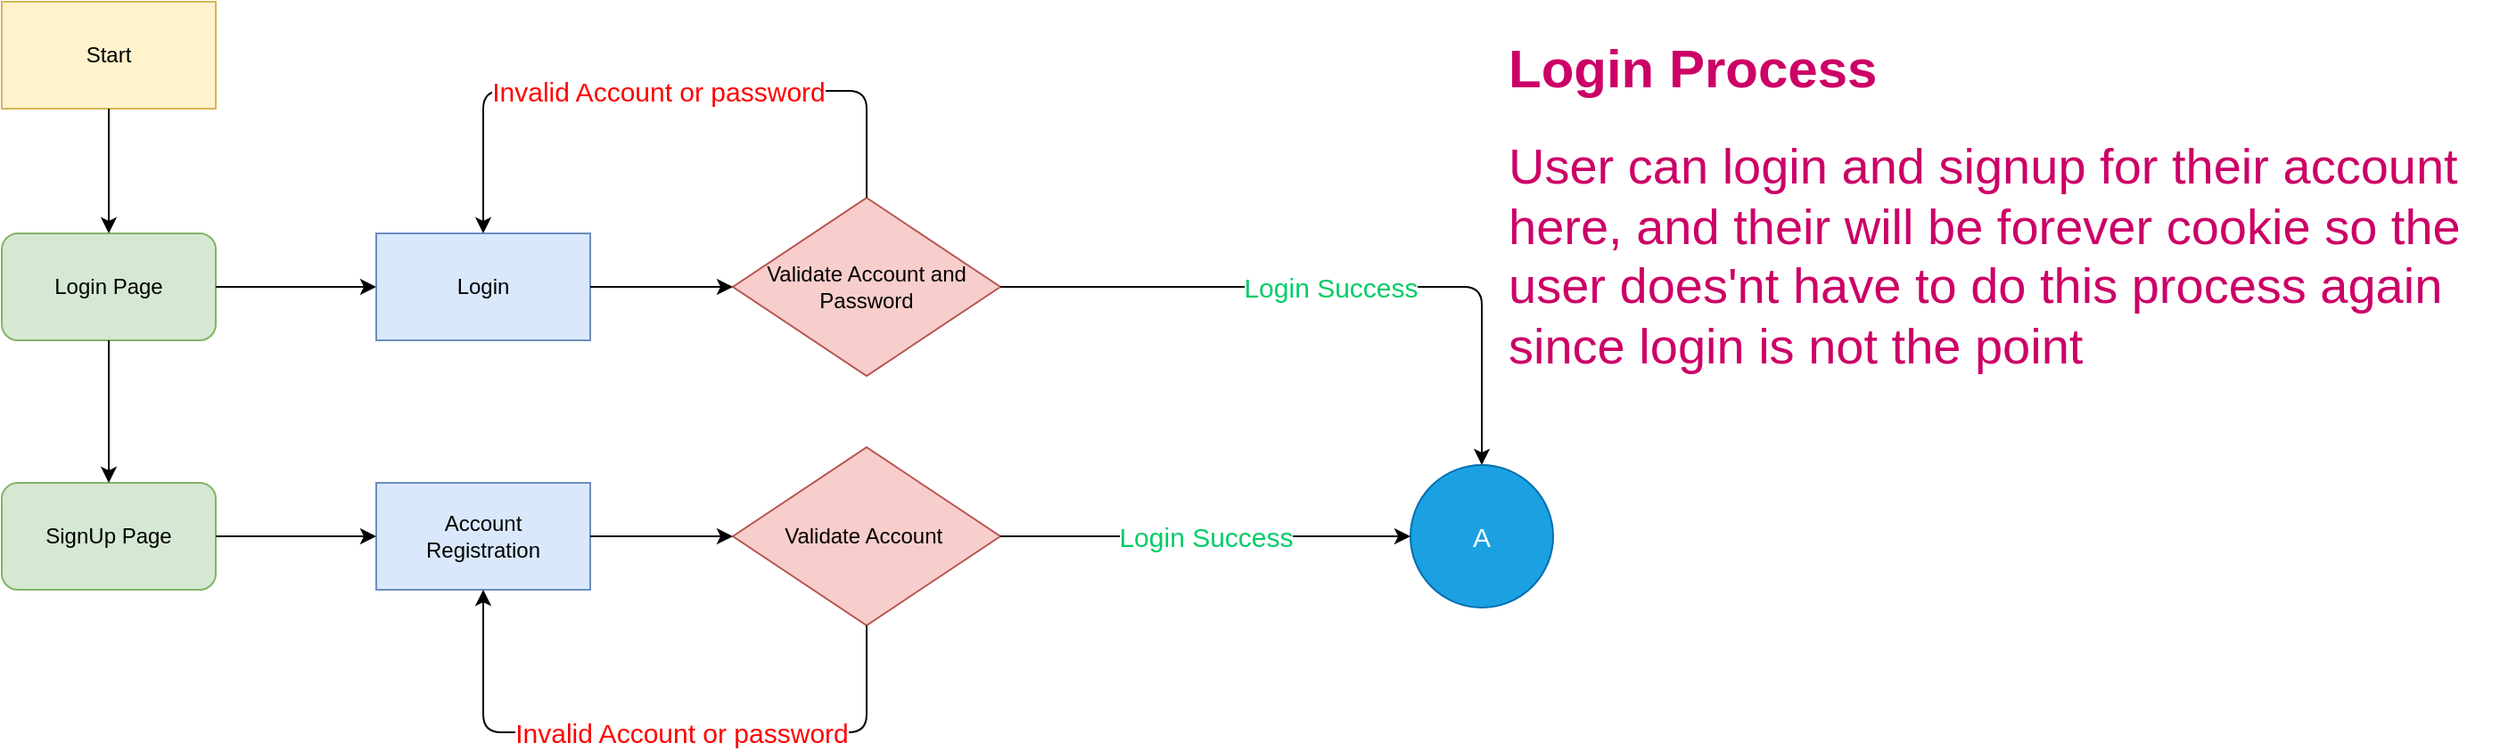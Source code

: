 <mxfile version="15.1.0" type="device"><diagram id="aDheYmZ6SMD9r8_CD7PI" name="Page-1"><mxGraphModel dx="946" dy="528" grid="1" gridSize="10" guides="1" tooltips="1" connect="1" arrows="1" fold="1" page="1" pageScale="1" pageWidth="827" pageHeight="1169" math="0" shadow="0"><root><mxCell id="0"/><mxCell id="1" parent="0"/><mxCell id="r4RRxmPRe3jXRB2N0iQs-2" value="Login Page" style="rounded=1;whiteSpace=wrap;html=1;fillColor=#d5e8d4;strokeColor=#82b366;" vertex="1" parent="1"><mxGeometry x="60" y="150" width="120" height="60" as="geometry"/></mxCell><mxCell id="r4RRxmPRe3jXRB2N0iQs-3" value="" style="endArrow=classic;html=1;exitX=1;exitY=0.5;exitDx=0;exitDy=0;" edge="1" parent="1" source="r4RRxmPRe3jXRB2N0iQs-2"><mxGeometry width="50" height="50" relative="1" as="geometry"><mxPoint x="420" y="310" as="sourcePoint"/><mxPoint x="270.0" y="180" as="targetPoint"/><Array as="points"><mxPoint x="230" y="180"/></Array></mxGeometry></mxCell><mxCell id="r4RRxmPRe3jXRB2N0iQs-4" value="SignUp Page" style="rounded=1;whiteSpace=wrap;html=1;fillColor=#d5e8d4;strokeColor=#82b366;" vertex="1" parent="1"><mxGeometry x="60" y="290" width="120" height="60" as="geometry"/></mxCell><mxCell id="r4RRxmPRe3jXRB2N0iQs-5" value="" style="endArrow=classic;html=1;exitX=0.5;exitY=1;exitDx=0;exitDy=0;entryX=0.5;entryY=0;entryDx=0;entryDy=0;" edge="1" parent="1" source="r4RRxmPRe3jXRB2N0iQs-2" target="r4RRxmPRe3jXRB2N0iQs-4"><mxGeometry width="50" height="50" relative="1" as="geometry"><mxPoint x="420" y="310" as="sourcePoint"/><mxPoint x="470" y="260" as="targetPoint"/></mxGeometry></mxCell><mxCell id="r4RRxmPRe3jXRB2N0iQs-6" value="Account &lt;br&gt;Registration" style="rounded=0;whiteSpace=wrap;html=1;fillColor=#dae8fc;strokeColor=#6c8ebf;" vertex="1" parent="1"><mxGeometry x="270" y="290" width="120" height="60" as="geometry"/></mxCell><mxCell id="r4RRxmPRe3jXRB2N0iQs-7" value="" style="endArrow=classic;html=1;exitX=1;exitY=0.5;exitDx=0;exitDy=0;entryX=0;entryY=0.5;entryDx=0;entryDy=0;" edge="1" parent="1" source="r4RRxmPRe3jXRB2N0iQs-4" target="r4RRxmPRe3jXRB2N0iQs-6"><mxGeometry width="50" height="50" relative="1" as="geometry"><mxPoint x="420" y="310" as="sourcePoint"/><mxPoint x="470" y="260" as="targetPoint"/></mxGeometry></mxCell><mxCell id="r4RRxmPRe3jXRB2N0iQs-8" value="Login" style="rounded=0;whiteSpace=wrap;html=1;fillColor=#dae8fc;strokeColor=#6c8ebf;" vertex="1" parent="1"><mxGeometry x="270" y="150" width="120" height="60" as="geometry"/></mxCell><mxCell id="r4RRxmPRe3jXRB2N0iQs-9" value="Validate Account and Password" style="rhombus;whiteSpace=wrap;html=1;fillColor=#f8cecc;strokeColor=#b85450;" vertex="1" parent="1"><mxGeometry x="470" y="130" width="150" height="100" as="geometry"/></mxCell><mxCell id="r4RRxmPRe3jXRB2N0iQs-10" value="" style="endArrow=classic;html=1;exitX=1;exitY=0.5;exitDx=0;exitDy=0;" edge="1" parent="1" source="r4RRxmPRe3jXRB2N0iQs-8"><mxGeometry width="50" height="50" relative="1" as="geometry"><mxPoint x="190" y="190" as="sourcePoint"/><mxPoint x="470.0" y="180" as="targetPoint"/><Array as="points"><mxPoint x="470" y="180"/></Array></mxGeometry></mxCell><mxCell id="r4RRxmPRe3jXRB2N0iQs-11" value="" style="endArrow=classic;html=1;exitX=0.5;exitY=0;exitDx=0;exitDy=0;entryX=0.5;entryY=0;entryDx=0;entryDy=0;" edge="1" parent="1" source="r4RRxmPRe3jXRB2N0iQs-9" target="r4RRxmPRe3jXRB2N0iQs-8"><mxGeometry relative="1" as="geometry"><mxPoint x="390" y="310" as="sourcePoint"/><mxPoint x="540" y="50" as="targetPoint"/><Array as="points"><mxPoint x="545" y="70"/><mxPoint x="330" y="70"/></Array></mxGeometry></mxCell><mxCell id="r4RRxmPRe3jXRB2N0iQs-12" value="&lt;font color=&quot;#ff0000&quot; style=&quot;font-size: 15px;&quot;&gt;Invalid Account or password&lt;/font&gt;" style="edgeLabel;resizable=0;html=1;align=center;verticalAlign=middle;fontSize=15;" connectable="0" vertex="1" parent="r4RRxmPRe3jXRB2N0iQs-11"><mxGeometry relative="1" as="geometry"/></mxCell><mxCell id="r4RRxmPRe3jXRB2N0iQs-13" value="Start" style="rounded=0;whiteSpace=wrap;html=1;fillColor=#fff2cc;strokeColor=#d6b656;" vertex="1" parent="1"><mxGeometry x="60" y="20" width="120" height="60" as="geometry"/></mxCell><mxCell id="r4RRxmPRe3jXRB2N0iQs-14" value="" style="endArrow=classic;html=1;exitX=0.5;exitY=1;exitDx=0;exitDy=0;entryX=0.5;entryY=0;entryDx=0;entryDy=0;" edge="1" parent="1" source="r4RRxmPRe3jXRB2N0iQs-13" target="r4RRxmPRe3jXRB2N0iQs-2"><mxGeometry width="50" height="50" relative="1" as="geometry"><mxPoint x="420" y="340" as="sourcePoint"/><mxPoint x="470" y="290" as="targetPoint"/></mxGeometry></mxCell><mxCell id="r4RRxmPRe3jXRB2N0iQs-15" value="Validate Account&amp;nbsp;" style="rhombus;whiteSpace=wrap;html=1;fillColor=#f8cecc;strokeColor=#b85450;" vertex="1" parent="1"><mxGeometry x="470" y="270" width="150" height="100" as="geometry"/></mxCell><mxCell id="r4RRxmPRe3jXRB2N0iQs-16" value="" style="endArrow=classic;html=1;entryX=0;entryY=0.5;entryDx=0;entryDy=0;exitX=1;exitY=0.5;exitDx=0;exitDy=0;" edge="1" parent="1" source="r4RRxmPRe3jXRB2N0iQs-6" target="r4RRxmPRe3jXRB2N0iQs-15"><mxGeometry width="50" height="50" relative="1" as="geometry"><mxPoint x="420" y="340" as="sourcePoint"/><mxPoint x="470" y="290" as="targetPoint"/></mxGeometry></mxCell><mxCell id="r4RRxmPRe3jXRB2N0iQs-17" value="" style="endArrow=classic;html=1;exitX=0.5;exitY=1;exitDx=0;exitDy=0;entryX=0.5;entryY=1;entryDx=0;entryDy=0;" edge="1" parent="1" source="r4RRxmPRe3jXRB2N0iQs-15" target="r4RRxmPRe3jXRB2N0iQs-6"><mxGeometry relative="1" as="geometry"><mxPoint x="555" y="140" as="sourcePoint"/><mxPoint x="340" y="160" as="targetPoint"/><Array as="points"><mxPoint x="545" y="430"/><mxPoint x="330" y="430"/></Array></mxGeometry></mxCell><mxCell id="r4RRxmPRe3jXRB2N0iQs-18" value="&lt;font color=&quot;#ff0000&quot; style=&quot;font-size: 15px;&quot;&gt;Invalid Account or password&lt;/font&gt;" style="edgeLabel;resizable=0;html=1;align=center;verticalAlign=middle;fontSize=15;" connectable="0" vertex="1" parent="r4RRxmPRe3jXRB2N0iQs-17"><mxGeometry relative="1" as="geometry"><mxPoint x="13" as="offset"/></mxGeometry></mxCell><mxCell id="r4RRxmPRe3jXRB2N0iQs-19" value="" style="endArrow=classic;html=1;exitX=1;exitY=0.5;exitDx=0;exitDy=0;entryX=0.5;entryY=0;entryDx=0;entryDy=0;" edge="1" parent="1" source="r4RRxmPRe3jXRB2N0iQs-9" target="r4RRxmPRe3jXRB2N0iQs-24"><mxGeometry relative="1" as="geometry"><mxPoint x="490" y="290" as="sourcePoint"/><mxPoint x="884.04" y="288.02" as="targetPoint"/><Array as="points"><mxPoint x="890" y="180"/></Array></mxGeometry></mxCell><mxCell id="r4RRxmPRe3jXRB2N0iQs-20" value="Login Success" style="edgeLabel;resizable=0;html=1;align=center;verticalAlign=middle;fontColor=#00CC66;fontSize=15;" connectable="0" vertex="1" parent="r4RRxmPRe3jXRB2N0iQs-19"><mxGeometry relative="1" as="geometry"/></mxCell><mxCell id="r4RRxmPRe3jXRB2N0iQs-21" value="" style="endArrow=classic;html=1;fontColor=#00CC66;entryX=0;entryY=0.5;entryDx=0;entryDy=0;exitX=1;exitY=0.5;exitDx=0;exitDy=0;" edge="1" parent="1" source="r4RRxmPRe3jXRB2N0iQs-15" target="r4RRxmPRe3jXRB2N0iQs-24"><mxGeometry relative="1" as="geometry"><mxPoint x="500" y="240" as="sourcePoint"/><mxPoint x="810" y="320" as="targetPoint"/></mxGeometry></mxCell><mxCell id="r4RRxmPRe3jXRB2N0iQs-22" value="Login Success" style="edgeLabel;resizable=0;html=1;align=center;verticalAlign=middle;fontColor=#00CC66;fontSize=15;" connectable="0" vertex="1" parent="r4RRxmPRe3jXRB2N0iQs-21"><mxGeometry relative="1" as="geometry"/></mxCell><mxCell id="r4RRxmPRe3jXRB2N0iQs-23" value="&lt;h1&gt;Login Process&lt;/h1&gt;&lt;div&gt;&lt;font style=&quot;font-size: 28px&quot;&gt;User can login and signup for their account here, and their will be forever cookie so the user does'nt have to do this process again since login is not the point&lt;/font&gt;&lt;/div&gt;" style="text;html=1;strokeColor=none;fillColor=none;spacing=5;spacingTop=-20;whiteSpace=wrap;overflow=hidden;rounded=0;fontSize=15;fontColor=#CC0066;" vertex="1" parent="1"><mxGeometry x="900" y="30" width="560" height="230" as="geometry"/></mxCell><mxCell id="r4RRxmPRe3jXRB2N0iQs-24" value="A" style="ellipse;whiteSpace=wrap;html=1;aspect=fixed;fontSize=15;fillColor=#1ba1e2;strokeColor=#006EAF;fontColor=#ffffff;" vertex="1" parent="1"><mxGeometry x="850" y="280" width="80" height="80" as="geometry"/></mxCell></root></mxGraphModel></diagram></mxfile>